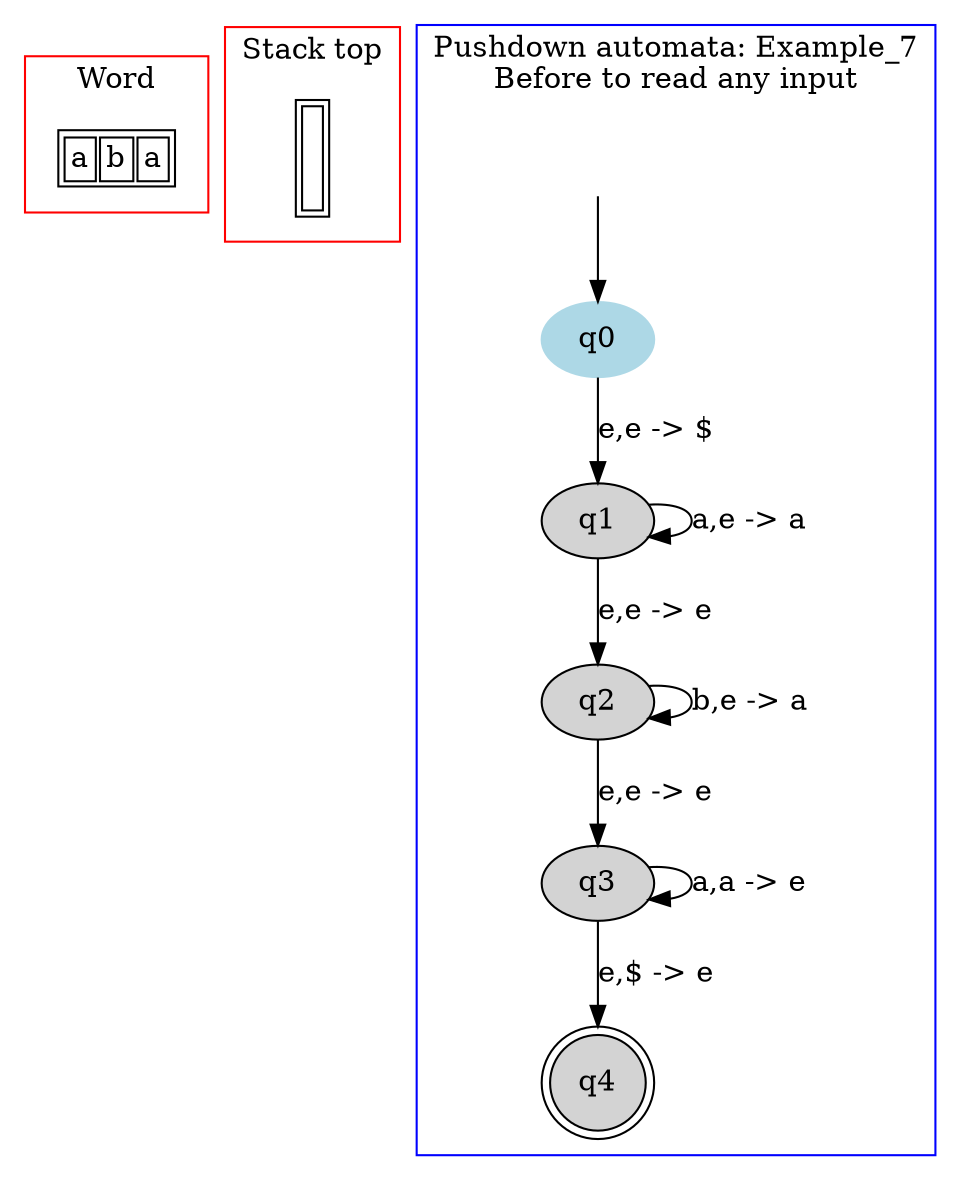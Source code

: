 digraph G {
	subgraph cluster_0 {
		node [shape=plaintext];

struct1 [label=<<TABLE>
<TR>
<TD><FONT>a</FONT></TD>
<TD><FONT>b</FONT></TD>
<TD><FONT>a</FONT></TD>
</TR>
</TABLE>>];
label = "Word";
color=red;
}
	subgraph cluster_2 {
		node [shape=plaintext];

struct2 [label=<<TABLE>
<TR>
<TD width="10" height="50">
</TD>
</TR>
</TABLE>>];
label = "Stack top";
color=red;
}
	subgraph cluster_1 {
		node [style=filled];
		label = "Pushdown automata: Example_7
Before to read any input"
		color=blue;

		q0 [color="lightblue"];
		q1;
		q2;
		q3;
		q4 [shape="doublecircle"];
		q0->q1[label="e,e -> $"];
		q1->q1[label="a,e -> a"];
		q1->q2[label="e,e -> e"];
		q2->q2[label="b,e -> a"];
		q2->q3[label="e,e -> e"];
		q3->q3[label="a,a -> e"];
		q3->q4[label="e,$ -> e"];
x [color=white, label=""];		x->q0	}

}